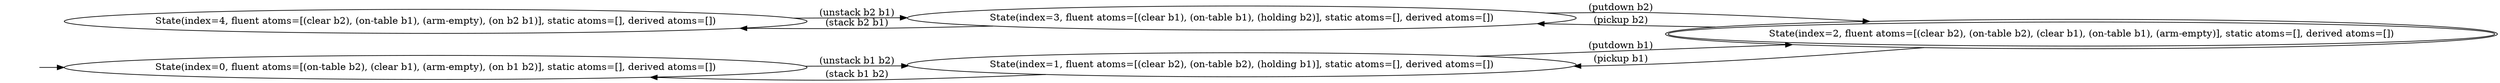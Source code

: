 digraph {
rankdir="LR"
s0[label="State(index=0, fluent atoms=[(on-table b2), (clear b1), (arm-empty), (on b1 b2)], static atoms=[], derived atoms=[])"]
s1[label="State(index=1, fluent atoms=[(clear b2), (on-table b2), (holding b1)], static atoms=[], derived atoms=[])"]
s2[peripheries=2,label="State(index=2, fluent atoms=[(clear b2), (on-table b2), (clear b1), (on-table b1), (arm-empty)], static atoms=[], derived atoms=[])"]
s3[label="State(index=3, fluent atoms=[(clear b1), (on-table b1), (holding b2)], static atoms=[], derived atoms=[])"]
s4[label="State(index=4, fluent atoms=[(clear b2), (on-table b1), (arm-empty), (on b2 b1)], static atoms=[], derived atoms=[])"]
Dangling [ label = "", style = invis ]
{ rank = same; Dangling }
Dangling -> s0
{ rank = same; s0,s4}
{ rank = same; s1,s3}
{ rank = same; s2}
s0->s1 [label="(unstack b1 b2)"]
s1->s2 [label="(putdown b1)"]
s1->s0 [label="(stack b1 b2)"]
s2->s3 [label="(pickup b2)"]
s2->s1 [label="(pickup b1)"]
s3->s2 [label="(putdown b2)"]
s3->s4 [label="(stack b2 b1)"]
s4->s3 [label="(unstack b2 b1)"]
}
